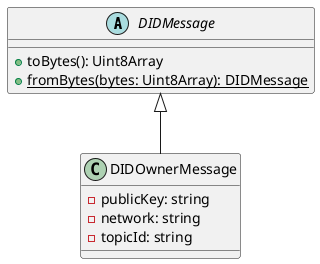 @startuml
abstract class DIDMessage {
  + toBytes(): Uint8Array
  + {static} fromBytes(bytes: Uint8Array): DIDMessage
}

class DIDOwnerMessage extends DIDMessage {
  - publicKey: string
  - network: string
  - topicId: string
}
@enduml